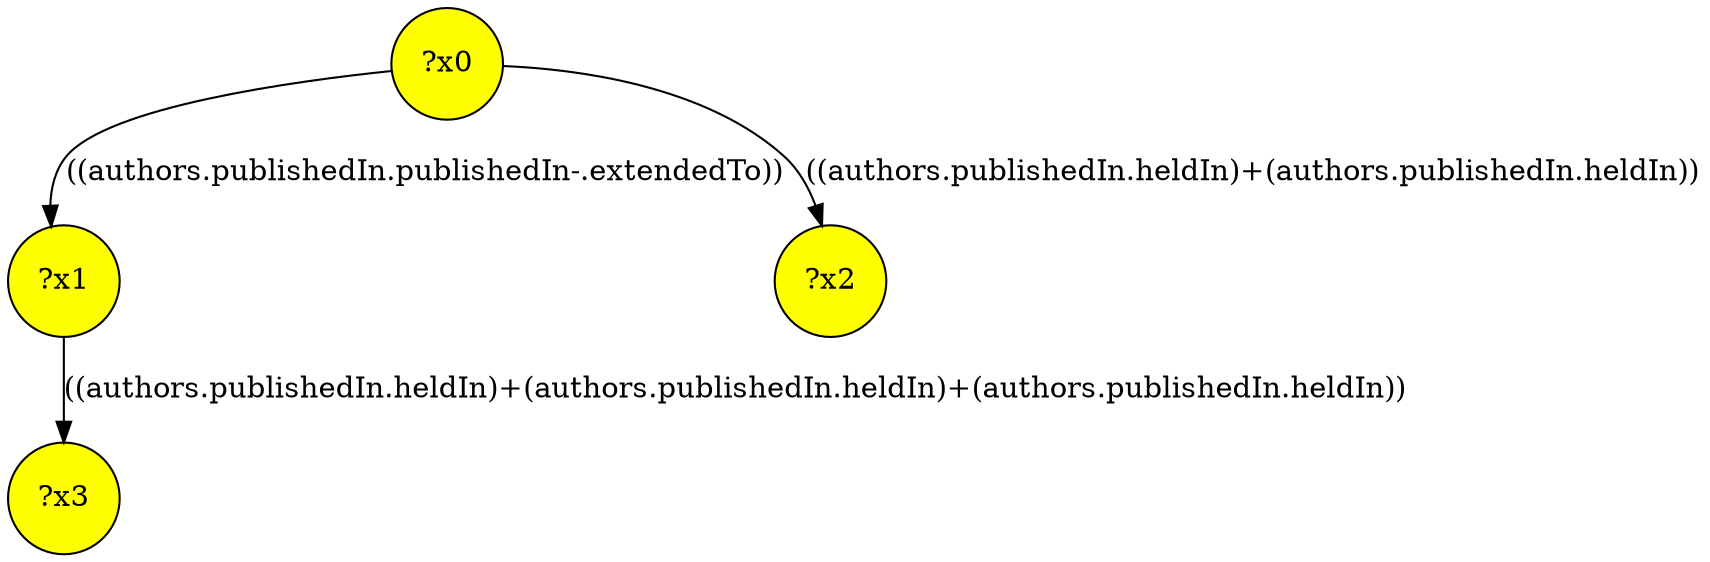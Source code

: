 digraph g {
	x3 [fillcolor="yellow", style="filled," shape=circle, label="?x3"];
	x1 [fillcolor="yellow", style="filled," shape=circle, label="?x1"];
	x2 [fillcolor="yellow", style="filled," shape=circle, label="?x2"];
	x0 [fillcolor="yellow", style="filled," shape=circle, label="?x0"];
	x0 -> x1 [label="((authors.publishedIn.publishedIn-.extendedTo))"];
	x0 -> x2 [label="((authors.publishedIn.heldIn)+(authors.publishedIn.heldIn))"];
	x1 -> x3 [label="((authors.publishedIn.heldIn)+(authors.publishedIn.heldIn)+(authors.publishedIn.heldIn))"];
}
